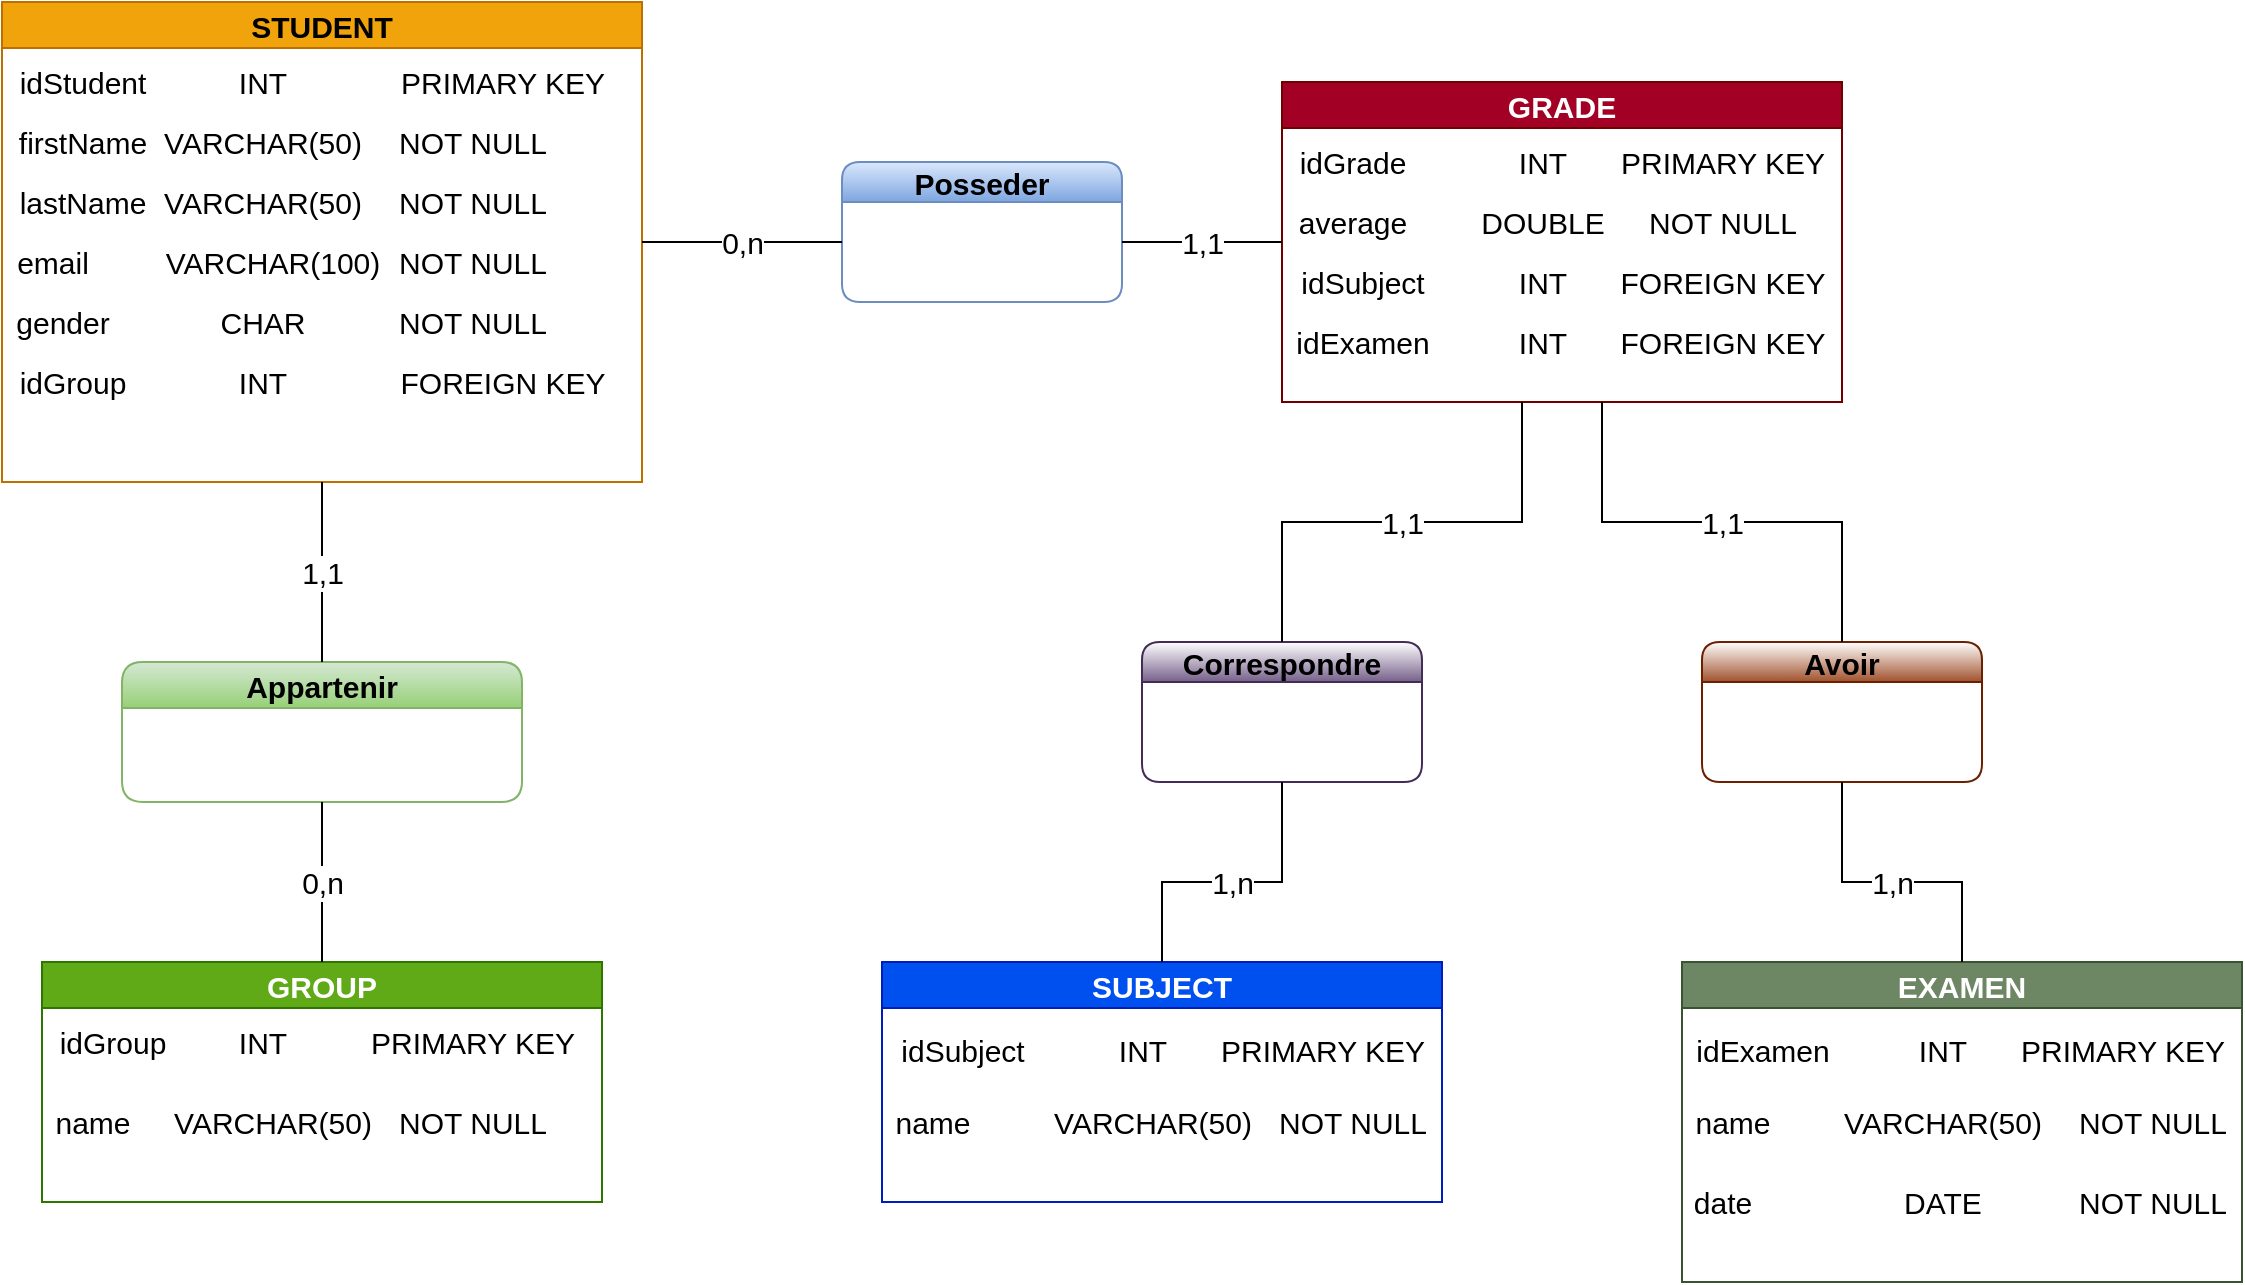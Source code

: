 <mxfile>
    <diagram id="NBRW1oEv0p40p3LOVTYZ" name="Page-2">
        <mxGraphModel dx="960" dy="1027" grid="1" gridSize="10" guides="1" tooltips="1" connect="1" arrows="1" fold="1" page="1" pageScale="1" pageWidth="1169" pageHeight="827" background="#ffffff" math="0" shadow="0">
            <root>
                <mxCell id="ERcDOiO3SIQjmTAbq5j4-0"/>
                <mxCell id="ERcDOiO3SIQjmTAbq5j4-1" parent="ERcDOiO3SIQjmTAbq5j4-0"/>
                <mxCell id="ERcDOiO3SIQjmTAbq5j4-2" value="STUDENT" style="swimlane;fontSize=15;fillColor=#f0a30a;fontColor=#000000;strokeColor=#BD7000;" vertex="1" parent="ERcDOiO3SIQjmTAbq5j4-1">
                    <mxGeometry x="40" y="80" width="320" height="240" as="geometry"/>
                </mxCell>
                <mxCell id="ERcDOiO3SIQjmTAbq5j4-3" value="idStudent" style="text;html=1;align=center;verticalAlign=middle;resizable=0;points=[];autosize=1;strokeColor=none;fillColor=none;fontSize=15;" vertex="1" parent="ERcDOiO3SIQjmTAbq5j4-2">
                    <mxGeometry y="30" width="80" height="20" as="geometry"/>
                </mxCell>
                <mxCell id="ERcDOiO3SIQjmTAbq5j4-4" value="firstName" style="text;html=1;align=center;verticalAlign=middle;resizable=0;points=[];autosize=1;strokeColor=none;fillColor=none;fontSize=15;" vertex="1" parent="ERcDOiO3SIQjmTAbq5j4-2">
                    <mxGeometry y="60" width="80" height="20" as="geometry"/>
                </mxCell>
                <mxCell id="ERcDOiO3SIQjmTAbq5j4-5" value="lastName" style="text;html=1;align=center;verticalAlign=middle;resizable=0;points=[];autosize=1;strokeColor=none;fillColor=none;fontSize=15;" vertex="1" parent="ERcDOiO3SIQjmTAbq5j4-2">
                    <mxGeometry y="90" width="80" height="20" as="geometry"/>
                </mxCell>
                <mxCell id="ERcDOiO3SIQjmTAbq5j4-6" value="email" style="text;html=1;align=center;verticalAlign=middle;resizable=0;points=[];autosize=1;strokeColor=none;fillColor=none;fontSize=15;" vertex="1" parent="ERcDOiO3SIQjmTAbq5j4-2">
                    <mxGeometry y="120" width="50" height="20" as="geometry"/>
                </mxCell>
                <mxCell id="ERcDOiO3SIQjmTAbq5j4-7" value="gender" style="text;html=1;align=center;verticalAlign=middle;resizable=0;points=[];autosize=1;strokeColor=none;fillColor=none;fontSize=15;" vertex="1" parent="ERcDOiO3SIQjmTAbq5j4-2">
                    <mxGeometry y="150" width="60" height="20" as="geometry"/>
                </mxCell>
                <mxCell id="ERcDOiO3SIQjmTAbq5j4-8" value="idGroup" style="text;html=1;align=center;verticalAlign=middle;resizable=0;points=[];autosize=1;strokeColor=none;fillColor=none;fontSize=15;" vertex="1" parent="ERcDOiO3SIQjmTAbq5j4-2">
                    <mxGeometry y="180" width="70" height="20" as="geometry"/>
                </mxCell>
                <mxCell id="ERcDOiO3SIQjmTAbq5j4-53" value="PRIMARY KEY" style="text;html=1;align=center;verticalAlign=middle;resizable=0;points=[];autosize=1;strokeColor=none;fillColor=none;fontSize=15;" vertex="1" parent="ERcDOiO3SIQjmTAbq5j4-2">
                    <mxGeometry x="190" y="30" width="120" height="20" as="geometry"/>
                </mxCell>
                <mxCell id="ERcDOiO3SIQjmTAbq5j4-54" value="VARCHAR(50)" style="text;html=1;align=center;verticalAlign=middle;resizable=0;points=[];autosize=1;strokeColor=none;fillColor=none;fontSize=15;" vertex="1" parent="ERcDOiO3SIQjmTAbq5j4-2">
                    <mxGeometry x="75" y="60" width="110" height="20" as="geometry"/>
                </mxCell>
                <mxCell id="ERcDOiO3SIQjmTAbq5j4-55" value="VARCHAR(50)" style="text;html=1;align=center;verticalAlign=middle;resizable=0;points=[];autosize=1;strokeColor=none;fillColor=none;fontSize=15;" vertex="1" parent="ERcDOiO3SIQjmTAbq5j4-2">
                    <mxGeometry x="75" y="90" width="110" height="20" as="geometry"/>
                </mxCell>
                <mxCell id="ERcDOiO3SIQjmTAbq5j4-56" value="VARCHAR(100)" style="text;html=1;align=center;verticalAlign=middle;resizable=0;points=[];autosize=1;strokeColor=none;fillColor=none;fontSize=15;" vertex="1" parent="ERcDOiO3SIQjmTAbq5j4-2">
                    <mxGeometry x="75" y="120" width="120" height="20" as="geometry"/>
                </mxCell>
                <mxCell id="ERcDOiO3SIQjmTAbq5j4-57" value="CHAR" style="text;html=1;align=center;verticalAlign=middle;resizable=0;points=[];autosize=1;strokeColor=none;fillColor=none;fontSize=15;" vertex="1" parent="ERcDOiO3SIQjmTAbq5j4-2">
                    <mxGeometry x="100" y="150" width="60" height="20" as="geometry"/>
                </mxCell>
                <mxCell id="ERcDOiO3SIQjmTAbq5j4-58" value="INT" style="text;html=1;align=center;verticalAlign=middle;resizable=0;points=[];autosize=1;strokeColor=none;fillColor=none;fontSize=15;" vertex="1" parent="ERcDOiO3SIQjmTAbq5j4-2">
                    <mxGeometry x="110" y="180" width="40" height="20" as="geometry"/>
                </mxCell>
                <mxCell id="ERcDOiO3SIQjmTAbq5j4-72" value="FOREIGN KEY" style="text;html=1;align=center;verticalAlign=middle;resizable=0;points=[];autosize=1;strokeColor=none;fillColor=none;fontSize=15;" vertex="1" parent="ERcDOiO3SIQjmTAbq5j4-2">
                    <mxGeometry x="190" y="180" width="120" height="20" as="geometry"/>
                </mxCell>
                <mxCell id="ERcDOiO3SIQjmTAbq5j4-73" value="NOT NULL" style="text;html=1;align=center;verticalAlign=middle;resizable=0;points=[];autosize=1;strokeColor=none;fillColor=none;fontSize=15;" vertex="1" parent="ERcDOiO3SIQjmTAbq5j4-2">
                    <mxGeometry x="190" y="60" width="90" height="20" as="geometry"/>
                </mxCell>
                <mxCell id="ERcDOiO3SIQjmTAbq5j4-74" value="NOT NULL" style="text;html=1;align=center;verticalAlign=middle;resizable=0;points=[];autosize=1;strokeColor=none;fillColor=none;fontSize=15;" vertex="1" parent="ERcDOiO3SIQjmTAbq5j4-2">
                    <mxGeometry x="190" y="90" width="90" height="20" as="geometry"/>
                </mxCell>
                <mxCell id="ERcDOiO3SIQjmTAbq5j4-75" value="NOT NULL" style="text;html=1;align=center;verticalAlign=middle;resizable=0;points=[];autosize=1;strokeColor=none;fillColor=none;fontSize=15;" vertex="1" parent="ERcDOiO3SIQjmTAbq5j4-2">
                    <mxGeometry x="190" y="120" width="90" height="20" as="geometry"/>
                </mxCell>
                <mxCell id="ERcDOiO3SIQjmTAbq5j4-76" value="NOT NULL" style="text;html=1;align=center;verticalAlign=middle;resizable=0;points=[];autosize=1;strokeColor=none;fillColor=none;fontSize=15;" vertex="1" parent="ERcDOiO3SIQjmTAbq5j4-2">
                    <mxGeometry x="190" y="150" width="90" height="20" as="geometry"/>
                </mxCell>
                <mxCell id="ERcDOiO3SIQjmTAbq5j4-52" value="INT" style="text;html=1;align=center;verticalAlign=middle;resizable=0;points=[];autosize=1;strokeColor=none;fillColor=none;fontSize=15;" vertex="1" parent="ERcDOiO3SIQjmTAbq5j4-2">
                    <mxGeometry x="110" y="30" width="40" height="20" as="geometry"/>
                </mxCell>
                <mxCell id="ERcDOiO3SIQjmTAbq5j4-16" value="GROUP" style="swimlane;fontSize=15;startSize=23;fillColor=#60a917;fontColor=#ffffff;strokeColor=#2D7600;" vertex="1" parent="ERcDOiO3SIQjmTAbq5j4-1">
                    <mxGeometry x="60" y="560" width="280" height="120" as="geometry"/>
                </mxCell>
                <mxCell id="ERcDOiO3SIQjmTAbq5j4-17" value="idGroup" style="text;html=1;align=center;verticalAlign=middle;resizable=0;points=[];autosize=1;strokeColor=none;fillColor=none;fontSize=15;" vertex="1" parent="ERcDOiO3SIQjmTAbq5j4-16">
                    <mxGeometry y="30" width="70" height="20" as="geometry"/>
                </mxCell>
                <mxCell id="ERcDOiO3SIQjmTAbq5j4-18" value="name" style="text;html=1;align=center;verticalAlign=middle;resizable=0;points=[];autosize=1;strokeColor=none;fillColor=none;fontSize=15;" vertex="1" parent="ERcDOiO3SIQjmTAbq5j4-16">
                    <mxGeometry y="70" width="50" height="20" as="geometry"/>
                </mxCell>
                <mxCell id="ERcDOiO3SIQjmTAbq5j4-77" value="INT" style="text;html=1;align=center;verticalAlign=middle;resizable=0;points=[];autosize=1;strokeColor=none;fillColor=none;fontSize=15;" vertex="1" parent="ERcDOiO3SIQjmTAbq5j4-16">
                    <mxGeometry x="90" y="30" width="40" height="20" as="geometry"/>
                </mxCell>
                <mxCell id="ERcDOiO3SIQjmTAbq5j4-78" value="VARCHAR(50)" style="text;html=1;align=center;verticalAlign=middle;resizable=0;points=[];autosize=1;strokeColor=none;fillColor=none;fontSize=15;" vertex="1" parent="ERcDOiO3SIQjmTAbq5j4-16">
                    <mxGeometry x="60" y="70" width="110" height="20" as="geometry"/>
                </mxCell>
                <mxCell id="ERcDOiO3SIQjmTAbq5j4-79" value="PRIMARY KEY" style="text;html=1;align=center;verticalAlign=middle;resizable=0;points=[];autosize=1;strokeColor=none;fillColor=none;fontSize=15;" vertex="1" parent="ERcDOiO3SIQjmTAbq5j4-16">
                    <mxGeometry x="155" y="30" width="120" height="20" as="geometry"/>
                </mxCell>
                <mxCell id="ERcDOiO3SIQjmTAbq5j4-80" value="NOT NULL" style="text;html=1;align=center;verticalAlign=middle;resizable=0;points=[];autosize=1;strokeColor=none;fillColor=none;fontSize=15;" vertex="1" parent="ERcDOiO3SIQjmTAbq5j4-16">
                    <mxGeometry x="170" y="70" width="90" height="20" as="geometry"/>
                </mxCell>
                <mxCell id="ERcDOiO3SIQjmTAbq5j4-19" value="Appartenir" style="swimlane;fontSize=15;rounded=1;fillColor=#d5e8d4;strokeColor=#82b366;gradientColor=#97d077;fontColor=#000000;" vertex="1" parent="ERcDOiO3SIQjmTAbq5j4-1">
                    <mxGeometry x="100" y="410" width="200" height="70" as="geometry"/>
                </mxCell>
                <mxCell id="ERcDOiO3SIQjmTAbq5j4-20" value="GRADE" style="swimlane;rounded=0;fontSize=15;fillColor=#a20025;fontColor=#ffffff;strokeColor=#6F0000;" vertex="1" parent="ERcDOiO3SIQjmTAbq5j4-1">
                    <mxGeometry x="680" y="120" width="280" height="160" as="geometry"/>
                </mxCell>
                <mxCell id="ERcDOiO3SIQjmTAbq5j4-21" value="idGrade" style="text;html=1;align=center;verticalAlign=middle;resizable=0;points=[];autosize=1;strokeColor=none;fillColor=none;fontSize=15;" vertex="1" parent="ERcDOiO3SIQjmTAbq5j4-20">
                    <mxGeometry y="30" width="70" height="20" as="geometry"/>
                </mxCell>
                <mxCell id="ERcDOiO3SIQjmTAbq5j4-22" value="average" style="text;html=1;align=center;verticalAlign=middle;resizable=0;points=[];autosize=1;strokeColor=none;fillColor=none;fontSize=15;" vertex="1" parent="ERcDOiO3SIQjmTAbq5j4-20">
                    <mxGeometry y="60" width="70" height="20" as="geometry"/>
                </mxCell>
                <mxCell id="ERcDOiO3SIQjmTAbq5j4-85" value="idSubject" style="text;html=1;align=center;verticalAlign=middle;resizable=0;points=[];autosize=1;strokeColor=none;fillColor=none;fontSize=15;" vertex="1" parent="ERcDOiO3SIQjmTAbq5j4-20">
                    <mxGeometry y="90" width="80" height="20" as="geometry"/>
                </mxCell>
                <mxCell id="ERcDOiO3SIQjmTAbq5j4-86" value="idExamen" style="text;html=1;align=center;verticalAlign=middle;resizable=0;points=[];autosize=1;strokeColor=none;fillColor=none;fontSize=15;" vertex="1" parent="ERcDOiO3SIQjmTAbq5j4-20">
                    <mxGeometry y="120" width="80" height="20" as="geometry"/>
                </mxCell>
                <mxCell id="ZPrqwFIQKR4phmHeP1VJ-5" value="INT" style="text;html=1;align=center;verticalAlign=middle;resizable=0;points=[];autosize=1;strokeColor=none;fillColor=none;fontSize=15;" vertex="1" parent="ERcDOiO3SIQjmTAbq5j4-20">
                    <mxGeometry x="110" y="30" width="40" height="20" as="geometry"/>
                </mxCell>
                <mxCell id="ZPrqwFIQKR4phmHeP1VJ-6" value="PRIMARY KEY" style="text;html=1;align=center;verticalAlign=middle;resizable=0;points=[];autosize=1;strokeColor=none;fillColor=none;fontSize=15;" vertex="1" parent="ERcDOiO3SIQjmTAbq5j4-20">
                    <mxGeometry x="160" y="30" width="120" height="20" as="geometry"/>
                </mxCell>
                <mxCell id="ZPrqwFIQKR4phmHeP1VJ-7" value="DOUBLE" style="text;html=1;align=center;verticalAlign=middle;resizable=0;points=[];autosize=1;strokeColor=none;fillColor=none;fontSize=15;" vertex="1" parent="ERcDOiO3SIQjmTAbq5j4-20">
                    <mxGeometry x="90" y="60" width="80" height="20" as="geometry"/>
                </mxCell>
                <mxCell id="ZPrqwFIQKR4phmHeP1VJ-8" value="NOT NULL" style="text;html=1;align=center;verticalAlign=middle;resizable=0;points=[];autosize=1;strokeColor=none;fillColor=none;fontSize=15;" vertex="1" parent="ERcDOiO3SIQjmTAbq5j4-20">
                    <mxGeometry x="175" y="60" width="90" height="20" as="geometry"/>
                </mxCell>
                <mxCell id="ZPrqwFIQKR4phmHeP1VJ-9" value="INT" style="text;html=1;align=center;verticalAlign=middle;resizable=0;points=[];autosize=1;strokeColor=none;fillColor=none;fontSize=15;" vertex="1" parent="ERcDOiO3SIQjmTAbq5j4-20">
                    <mxGeometry x="110" y="90" width="40" height="20" as="geometry"/>
                </mxCell>
                <mxCell id="ZPrqwFIQKR4phmHeP1VJ-10" value="INT" style="text;html=1;align=center;verticalAlign=middle;resizable=0;points=[];autosize=1;strokeColor=none;fillColor=none;fontSize=15;" vertex="1" parent="ERcDOiO3SIQjmTAbq5j4-20">
                    <mxGeometry x="110" y="120" width="40" height="20" as="geometry"/>
                </mxCell>
                <mxCell id="ZPrqwFIQKR4phmHeP1VJ-11" value="FOREIGN KEY" style="text;html=1;align=center;verticalAlign=middle;resizable=0;points=[];autosize=1;strokeColor=none;fillColor=none;fontSize=15;" vertex="1" parent="ERcDOiO3SIQjmTAbq5j4-20">
                    <mxGeometry x="160" y="90" width="120" height="20" as="geometry"/>
                </mxCell>
                <mxCell id="ZPrqwFIQKR4phmHeP1VJ-12" value="FOREIGN KEY" style="text;html=1;align=center;verticalAlign=middle;resizable=0;points=[];autosize=1;strokeColor=none;fillColor=none;fontSize=15;" vertex="1" parent="ERcDOiO3SIQjmTAbq5j4-20">
                    <mxGeometry x="160" y="120" width="120" height="20" as="geometry"/>
                </mxCell>
                <mxCell id="ERcDOiO3SIQjmTAbq5j4-23" value="SUBJECT" style="swimlane;rounded=0;fontSize=15;fillColor=#0050ef;fontColor=#ffffff;strokeColor=#001DBC;" vertex="1" parent="ERcDOiO3SIQjmTAbq5j4-1">
                    <mxGeometry x="480" y="560" width="280" height="120" as="geometry"/>
                </mxCell>
                <mxCell id="ERcDOiO3SIQjmTAbq5j4-24" value="idSubject" style="text;html=1;align=center;verticalAlign=middle;resizable=0;points=[];autosize=1;strokeColor=none;fillColor=none;fontSize=15;" vertex="1" parent="ERcDOiO3SIQjmTAbq5j4-23">
                    <mxGeometry y="34" width="80" height="20" as="geometry"/>
                </mxCell>
                <mxCell id="ERcDOiO3SIQjmTAbq5j4-28" value="name" style="text;html=1;align=center;verticalAlign=middle;resizable=0;points=[];autosize=1;strokeColor=none;fillColor=none;fontSize=15;" vertex="1" parent="ERcDOiO3SIQjmTAbq5j4-23">
                    <mxGeometry y="70" width="50" height="20" as="geometry"/>
                </mxCell>
                <mxCell id="ERcDOiO3SIQjmTAbq5j4-81" value="INT" style="text;html=1;align=center;verticalAlign=middle;resizable=0;points=[];autosize=1;strokeColor=none;fillColor=none;fontSize=15;" vertex="1" parent="ERcDOiO3SIQjmTAbq5j4-23">
                    <mxGeometry x="110" y="34" width="40" height="20" as="geometry"/>
                </mxCell>
                <mxCell id="ERcDOiO3SIQjmTAbq5j4-82" value="PRIMARY KEY" style="text;html=1;align=center;verticalAlign=middle;resizable=0;points=[];autosize=1;strokeColor=none;fillColor=none;fontSize=15;" vertex="1" parent="ERcDOiO3SIQjmTAbq5j4-23">
                    <mxGeometry x="160" y="34" width="120" height="20" as="geometry"/>
                </mxCell>
                <mxCell id="ERcDOiO3SIQjmTAbq5j4-83" value="VARCHAR(50)" style="text;html=1;align=center;verticalAlign=middle;resizable=0;points=[];autosize=1;strokeColor=none;fillColor=none;fontSize=15;" vertex="1" parent="ERcDOiO3SIQjmTAbq5j4-23">
                    <mxGeometry x="80" y="70" width="110" height="20" as="geometry"/>
                </mxCell>
                <mxCell id="ERcDOiO3SIQjmTAbq5j4-84" value="NOT NULL" style="text;html=1;align=center;verticalAlign=middle;resizable=0;points=[];autosize=1;strokeColor=none;fillColor=none;fontSize=15;" vertex="1" parent="ERcDOiO3SIQjmTAbq5j4-23">
                    <mxGeometry x="190" y="70" width="90" height="20" as="geometry"/>
                </mxCell>
                <mxCell id="ERcDOiO3SIQjmTAbq5j4-29" value="EXAMEN" style="swimlane;rounded=0;fontSize=15;fillColor=#6d8764;fontColor=#ffffff;strokeColor=#3A5431;" vertex="1" parent="ERcDOiO3SIQjmTAbq5j4-1">
                    <mxGeometry x="880" y="560" width="280" height="160" as="geometry"/>
                </mxCell>
                <mxCell id="ERcDOiO3SIQjmTAbq5j4-30" value="idExamen" style="text;html=1;align=center;verticalAlign=middle;resizable=0;points=[];autosize=1;strokeColor=none;fillColor=none;fontSize=15;" vertex="1" parent="ERcDOiO3SIQjmTAbq5j4-29">
                    <mxGeometry y="34" width="80" height="20" as="geometry"/>
                </mxCell>
                <mxCell id="ERcDOiO3SIQjmTAbq5j4-31" value="name" style="text;html=1;align=center;verticalAlign=middle;resizable=0;points=[];autosize=1;strokeColor=none;fillColor=none;fontSize=15;" vertex="1" parent="ERcDOiO3SIQjmTAbq5j4-29">
                    <mxGeometry y="70" width="50" height="20" as="geometry"/>
                </mxCell>
                <mxCell id="ERcDOiO3SIQjmTAbq5j4-32" value="date" style="text;html=1;align=center;verticalAlign=middle;resizable=0;points=[];autosize=1;strokeColor=none;fillColor=none;fontSize=15;" vertex="1" parent="ERcDOiO3SIQjmTAbq5j4-29">
                    <mxGeometry y="110" width="40" height="20" as="geometry"/>
                </mxCell>
                <mxCell id="ERcDOiO3SIQjmTAbq5j4-87" value="INT" style="text;html=1;align=center;verticalAlign=middle;resizable=0;points=[];autosize=1;strokeColor=none;fillColor=none;fontSize=15;" vertex="1" parent="ERcDOiO3SIQjmTAbq5j4-29">
                    <mxGeometry x="110" y="34" width="40" height="20" as="geometry"/>
                </mxCell>
                <mxCell id="ZPrqwFIQKR4phmHeP1VJ-0" value="PRIMARY KEY" style="text;html=1;align=center;verticalAlign=middle;resizable=0;points=[];autosize=1;strokeColor=none;fillColor=none;fontSize=15;" vertex="1" parent="ERcDOiO3SIQjmTAbq5j4-29">
                    <mxGeometry x="160" y="34" width="120" height="20" as="geometry"/>
                </mxCell>
                <mxCell id="ZPrqwFIQKR4phmHeP1VJ-1" value="VARCHAR(50)" style="text;html=1;align=center;verticalAlign=middle;resizable=0;points=[];autosize=1;strokeColor=none;fillColor=none;fontSize=15;" vertex="1" parent="ERcDOiO3SIQjmTAbq5j4-29">
                    <mxGeometry x="75" y="70" width="110" height="20" as="geometry"/>
                </mxCell>
                <mxCell id="ZPrqwFIQKR4phmHeP1VJ-2" value="NOT NULL" style="text;html=1;align=center;verticalAlign=middle;resizable=0;points=[];autosize=1;strokeColor=none;fillColor=none;fontSize=15;" vertex="1" parent="ERcDOiO3SIQjmTAbq5j4-29">
                    <mxGeometry x="190" y="70" width="90" height="20" as="geometry"/>
                </mxCell>
                <mxCell id="ZPrqwFIQKR4phmHeP1VJ-3" value="NOT NULL" style="text;html=1;align=center;verticalAlign=middle;resizable=0;points=[];autosize=1;strokeColor=none;fillColor=none;fontSize=15;" vertex="1" parent="ERcDOiO3SIQjmTAbq5j4-29">
                    <mxGeometry x="190" y="110" width="90" height="20" as="geometry"/>
                </mxCell>
                <mxCell id="ZPrqwFIQKR4phmHeP1VJ-4" value="DATE" style="text;html=1;align=center;verticalAlign=middle;resizable=0;points=[];autosize=1;strokeColor=none;fillColor=none;fontSize=15;" vertex="1" parent="ERcDOiO3SIQjmTAbq5j4-29">
                    <mxGeometry x="105" y="110" width="50" height="20" as="geometry"/>
                </mxCell>
                <mxCell id="ERcDOiO3SIQjmTAbq5j4-33" value="Posseder" style="swimlane;fontSize=15;rounded=1;startSize=20;fillColor=#dae8fc;strokeColor=#6c8ebf;gradientColor=#7ea6e0;fontColor=#000000;" vertex="1" parent="ERcDOiO3SIQjmTAbq5j4-1">
                    <mxGeometry x="460" y="160" width="140" height="70" as="geometry"/>
                </mxCell>
                <mxCell id="ERcDOiO3SIQjmTAbq5j4-34" value="Correspondre" style="swimlane;fontSize=15;rounded=1;startSize=20;fillColor=#76608a;strokeColor=#432D57;fontColor=#000000;gradientColor=#ffffff;gradientDirection=north;" vertex="1" parent="ERcDOiO3SIQjmTAbq5j4-1">
                    <mxGeometry x="610" y="400" width="140" height="70" as="geometry"/>
                </mxCell>
                <mxCell id="ERcDOiO3SIQjmTAbq5j4-35" value="Avoir" style="swimlane;fontSize=15;rounded=1;startSize=20;fillColor=#a0522d;fontColor=#000000;strokeColor=#6D1F00;gradientColor=#ffffff;gradientDirection=north;" vertex="1" parent="ERcDOiO3SIQjmTAbq5j4-1">
                    <mxGeometry x="890" y="400" width="140" height="70" as="geometry"/>
                </mxCell>
                <mxCell id="ERcDOiO3SIQjmTAbq5j4-36" value="1,1" style="endArrow=none;html=1;fontSize=15;entryX=0;entryY=0.5;entryDx=0;entryDy=0;" edge="1" parent="ERcDOiO3SIQjmTAbq5j4-1" target="ERcDOiO3SIQjmTAbq5j4-20">
                    <mxGeometry width="50" height="50" relative="1" as="geometry">
                        <mxPoint x="600" y="200" as="sourcePoint"/>
                        <mxPoint x="620" y="290" as="targetPoint"/>
                    </mxGeometry>
                </mxCell>
                <mxCell id="ERcDOiO3SIQjmTAbq5j4-37" value="0,n" style="endArrow=none;html=1;fontSize=15;exitX=1;exitY=0.5;exitDx=0;exitDy=0;" edge="1" parent="ERcDOiO3SIQjmTAbq5j4-1" source="ERcDOiO3SIQjmTAbq5j4-2">
                    <mxGeometry width="50" height="50" relative="1" as="geometry">
                        <mxPoint x="610" y="210" as="sourcePoint"/>
                        <mxPoint x="460" y="200" as="targetPoint"/>
                    </mxGeometry>
                </mxCell>
                <mxCell id="ERcDOiO3SIQjmTAbq5j4-38" value="1,1" style="endArrow=none;html=1;fontSize=15;entryX=0.5;entryY=0;entryDx=0;entryDy=0;exitX=0.5;exitY=1;exitDx=0;exitDy=0;" edge="1" parent="ERcDOiO3SIQjmTAbq5j4-1" source="ERcDOiO3SIQjmTAbq5j4-2" target="ERcDOiO3SIQjmTAbq5j4-19">
                    <mxGeometry width="50" height="50" relative="1" as="geometry">
                        <mxPoint x="350" y="350" as="sourcePoint"/>
                        <mxPoint x="700" y="220" as="targetPoint"/>
                    </mxGeometry>
                </mxCell>
                <mxCell id="ERcDOiO3SIQjmTAbq5j4-39" value="0,n" style="endArrow=none;html=1;fontSize=15;entryX=0.5;entryY=0;entryDx=0;entryDy=0;exitX=0.5;exitY=1;exitDx=0;exitDy=0;" edge="1" parent="ERcDOiO3SIQjmTAbq5j4-1" source="ERcDOiO3SIQjmTAbq5j4-19" target="ERcDOiO3SIQjmTAbq5j4-16">
                    <mxGeometry width="50" height="50" relative="1" as="geometry">
                        <mxPoint x="230" y="330" as="sourcePoint"/>
                        <mxPoint x="230" y="410" as="targetPoint"/>
                    </mxGeometry>
                </mxCell>
                <mxCell id="ERcDOiO3SIQjmTAbq5j4-40" value="1,n" style="endArrow=none;html=1;fontSize=15;entryX=0.5;entryY=0;entryDx=0;entryDy=0;edgeStyle=orthogonalEdgeStyle;rounded=0;" edge="1" parent="ERcDOiO3SIQjmTAbq5j4-1" target="ERcDOiO3SIQjmTAbq5j4-23">
                    <mxGeometry width="50" height="50" relative="1" as="geometry">
                        <mxPoint x="680" y="470" as="sourcePoint"/>
                        <mxPoint x="620" y="540" as="targetPoint"/>
                        <Array as="points">
                            <mxPoint x="680" y="520"/>
                            <mxPoint x="620" y="520"/>
                        </Array>
                    </mxGeometry>
                </mxCell>
                <mxCell id="ERcDOiO3SIQjmTAbq5j4-45" value="1,1" style="endArrow=none;html=1;fontSize=15;edgeStyle=orthogonalEdgeStyle;rounded=0;entryX=0.5;entryY=0;entryDx=0;entryDy=0;" edge="1" parent="ERcDOiO3SIQjmTAbq5j4-1" target="ERcDOiO3SIQjmTAbq5j4-34">
                    <mxGeometry width="50" height="50" relative="1" as="geometry">
                        <mxPoint x="800" y="280" as="sourcePoint"/>
                        <mxPoint x="677" y="380" as="targetPoint"/>
                        <Array as="points">
                            <mxPoint x="800" y="340"/>
                            <mxPoint x="680" y="340"/>
                        </Array>
                    </mxGeometry>
                </mxCell>
                <mxCell id="ERcDOiO3SIQjmTAbq5j4-48" value="1,1" style="endArrow=none;html=1;fontSize=15;entryX=0.5;entryY=0;entryDx=0;entryDy=0;edgeStyle=orthogonalEdgeStyle;rounded=0;" edge="1" parent="ERcDOiO3SIQjmTAbq5j4-1" target="ERcDOiO3SIQjmTAbq5j4-35">
                    <mxGeometry width="50" height="50" relative="1" as="geometry">
                        <mxPoint x="840" y="280" as="sourcePoint"/>
                        <mxPoint x="687.28" y="411.61" as="targetPoint"/>
                        <Array as="points">
                            <mxPoint x="840" y="340"/>
                            <mxPoint x="960" y="340"/>
                        </Array>
                    </mxGeometry>
                </mxCell>
                <mxCell id="ERcDOiO3SIQjmTAbq5j4-49" value="1,n" style="endArrow=none;html=1;fontSize=15;entryX=0.5;entryY=0;entryDx=0;entryDy=0;exitX=0.5;exitY=1;exitDx=0;exitDy=0;edgeStyle=orthogonalEdgeStyle;rounded=0;" edge="1" parent="ERcDOiO3SIQjmTAbq5j4-1" source="ERcDOiO3SIQjmTAbq5j4-35" target="ERcDOiO3SIQjmTAbq5j4-29">
                    <mxGeometry width="50" height="50" relative="1" as="geometry">
                        <mxPoint x="680" y="480" as="sourcePoint"/>
                        <mxPoint x="630" y="570" as="targetPoint"/>
                        <Array as="points">
                            <mxPoint x="960" y="520"/>
                            <mxPoint x="1020" y="520"/>
                        </Array>
                    </mxGeometry>
                </mxCell>
            </root>
        </mxGraphModel>
    </diagram>
</mxfile>